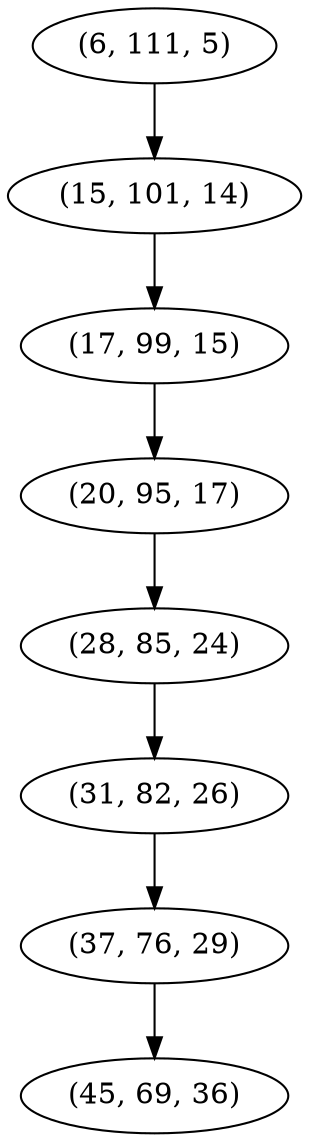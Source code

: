 digraph tree {
    "(6, 111, 5)";
    "(15, 101, 14)";
    "(17, 99, 15)";
    "(20, 95, 17)";
    "(28, 85, 24)";
    "(31, 82, 26)";
    "(37, 76, 29)";
    "(45, 69, 36)";
    "(6, 111, 5)" -> "(15, 101, 14)";
    "(15, 101, 14)" -> "(17, 99, 15)";
    "(17, 99, 15)" -> "(20, 95, 17)";
    "(20, 95, 17)" -> "(28, 85, 24)";
    "(28, 85, 24)" -> "(31, 82, 26)";
    "(31, 82, 26)" -> "(37, 76, 29)";
    "(37, 76, 29)" -> "(45, 69, 36)";
}
